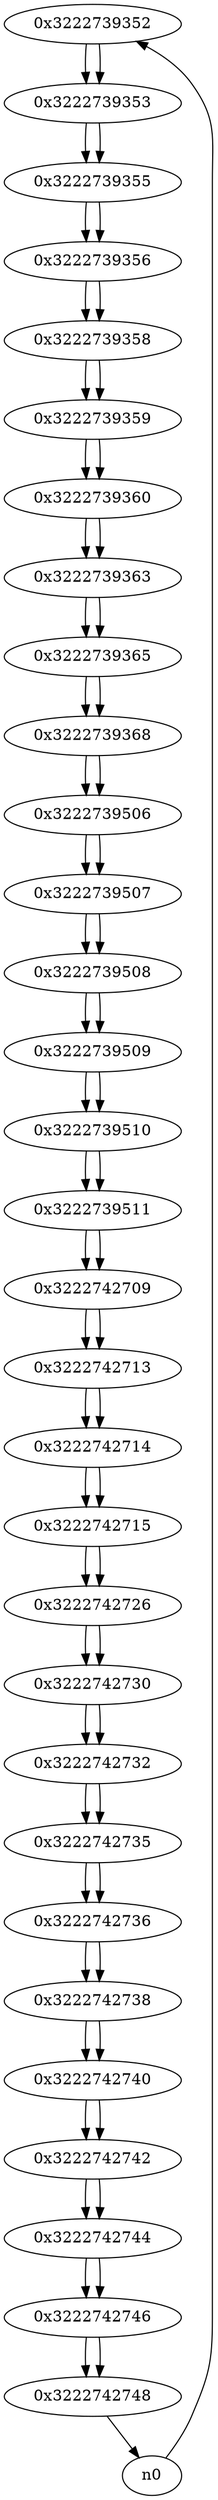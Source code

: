 digraph G{
/* nodes */
  n1 [label="0x3222739352"]
  n2 [label="0x3222739353"]
  n3 [label="0x3222739355"]
  n4 [label="0x3222739356"]
  n5 [label="0x3222739358"]
  n6 [label="0x3222739359"]
  n7 [label="0x3222739360"]
  n8 [label="0x3222739363"]
  n9 [label="0x3222739365"]
  n10 [label="0x3222739368"]
  n11 [label="0x3222739506"]
  n12 [label="0x3222739507"]
  n13 [label="0x3222739508"]
  n14 [label="0x3222739509"]
  n15 [label="0x3222739510"]
  n16 [label="0x3222739511"]
  n17 [label="0x3222742709"]
  n18 [label="0x3222742713"]
  n19 [label="0x3222742714"]
  n20 [label="0x3222742715"]
  n21 [label="0x3222742726"]
  n22 [label="0x3222742730"]
  n23 [label="0x3222742732"]
  n24 [label="0x3222742735"]
  n25 [label="0x3222742736"]
  n26 [label="0x3222742738"]
  n27 [label="0x3222742740"]
  n28 [label="0x3222742742"]
  n29 [label="0x3222742744"]
  n30 [label="0x3222742746"]
  n31 [label="0x3222742748"]
/* edges */
n1 -> n2;
n0 -> n1;
n2 -> n3;
n1 -> n2;
n3 -> n4;
n2 -> n3;
n4 -> n5;
n3 -> n4;
n5 -> n6;
n4 -> n5;
n6 -> n7;
n5 -> n6;
n7 -> n8;
n6 -> n7;
n8 -> n9;
n7 -> n8;
n9 -> n10;
n8 -> n9;
n10 -> n11;
n9 -> n10;
n11 -> n12;
n10 -> n11;
n12 -> n13;
n11 -> n12;
n13 -> n14;
n12 -> n13;
n14 -> n15;
n13 -> n14;
n15 -> n16;
n14 -> n15;
n16 -> n17;
n15 -> n16;
n17 -> n18;
n16 -> n17;
n18 -> n19;
n17 -> n18;
n19 -> n20;
n18 -> n19;
n20 -> n21;
n19 -> n20;
n21 -> n22;
n20 -> n21;
n22 -> n23;
n21 -> n22;
n23 -> n24;
n22 -> n23;
n24 -> n25;
n23 -> n24;
n25 -> n26;
n24 -> n25;
n26 -> n27;
n25 -> n26;
n27 -> n28;
n26 -> n27;
n28 -> n29;
n27 -> n28;
n29 -> n30;
n28 -> n29;
n30 -> n31;
n29 -> n30;
n31 -> n0;
n30 -> n31;
}
